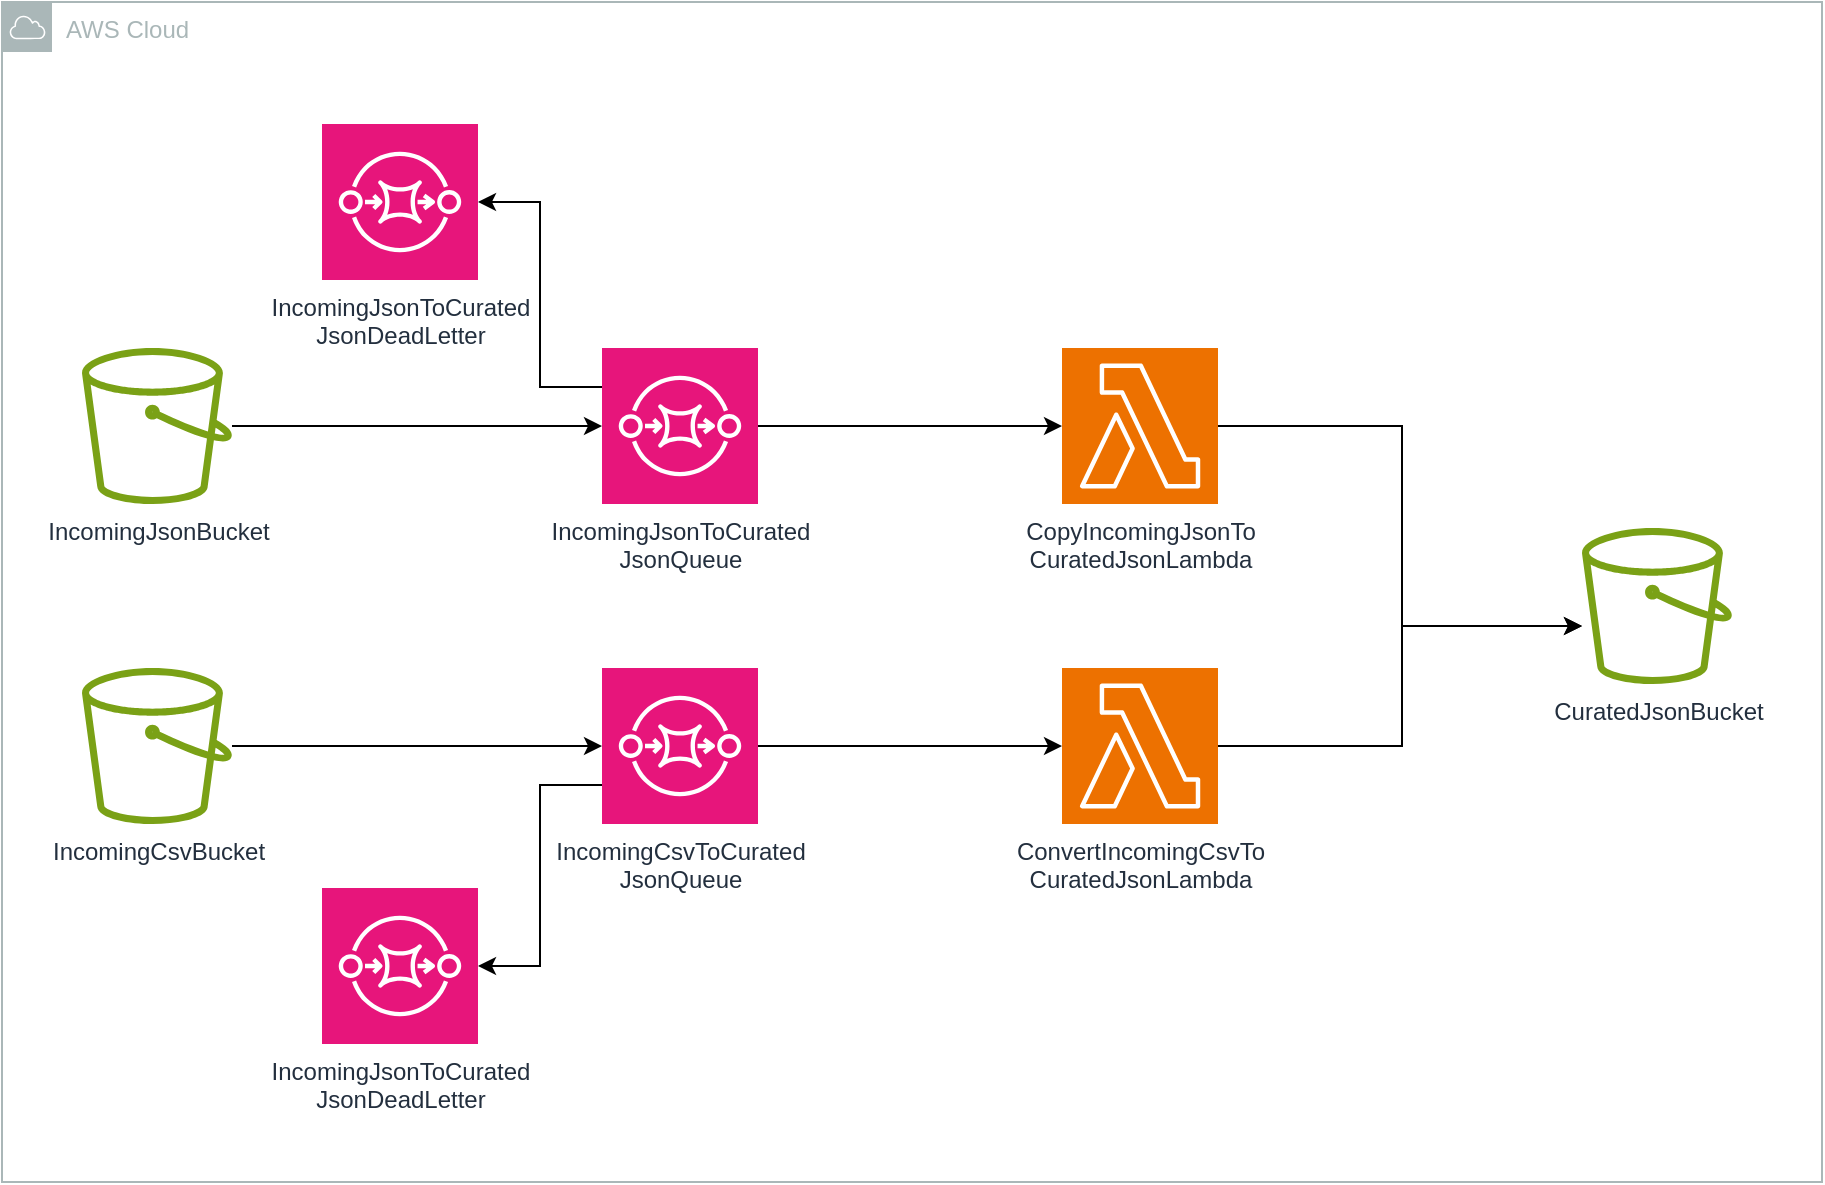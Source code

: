 <mxfile version="22.1.3" type="device">
  <diagram name="Page-1" id="Puxw4YOxwVrxTOoYtXUS">
    <mxGraphModel dx="1638" dy="1011" grid="1" gridSize="10" guides="1" tooltips="1" connect="1" arrows="1" fold="1" page="1" pageScale="1" pageWidth="850" pageHeight="1100" math="0" shadow="0">
      <root>
        <mxCell id="0" />
        <mxCell id="1" parent="0" />
        <mxCell id="w6_tq2W5nl5Cj6GPffqk-1" value="AWS Cloud" style="sketch=0;outlineConnect=0;gradientColor=none;html=1;whiteSpace=wrap;fontSize=12;fontStyle=0;shape=mxgraph.aws4.group;grIcon=mxgraph.aws4.group_aws_cloud;strokeColor=#AAB7B8;fillColor=none;verticalAlign=top;align=left;spacingLeft=30;fontColor=#AAB7B8;dashed=0;" parent="1" vertex="1">
          <mxGeometry x="310" y="117" width="910" height="590" as="geometry" />
        </mxCell>
        <mxCell id="w6_tq2W5nl5Cj6GPffqk-13" style="edgeStyle=orthogonalEdgeStyle;rounded=0;orthogonalLoop=1;jettySize=auto;html=1;" parent="1" source="w6_tq2W5nl5Cj6GPffqk-6" target="w6_tq2W5nl5Cj6GPffqk-8" edge="1">
          <mxGeometry relative="1" as="geometry" />
        </mxCell>
        <mxCell id="w6_tq2W5nl5Cj6GPffqk-6" value="IncomingJsonBucket" style="sketch=0;outlineConnect=0;fontColor=#232F3E;gradientColor=none;fillColor=#7AA116;strokeColor=none;dashed=0;verticalLabelPosition=bottom;verticalAlign=top;align=center;html=1;fontSize=12;fontStyle=0;aspect=fixed;pointerEvents=1;shape=mxgraph.aws4.bucket;" parent="1" vertex="1">
          <mxGeometry x="350" y="290" width="75" height="78" as="geometry" />
        </mxCell>
        <mxCell id="w6_tq2W5nl5Cj6GPffqk-7" value="IncomingCsvBucket" style="sketch=0;outlineConnect=0;fontColor=#232F3E;gradientColor=none;fillColor=#7AA116;strokeColor=none;dashed=0;verticalLabelPosition=bottom;verticalAlign=top;align=center;html=1;fontSize=12;fontStyle=0;aspect=fixed;pointerEvents=1;shape=mxgraph.aws4.bucket;" parent="1" vertex="1">
          <mxGeometry x="350" y="450" width="75" height="78" as="geometry" />
        </mxCell>
        <mxCell id="w6_tq2W5nl5Cj6GPffqk-8" value="IncomingJsonToCurated&lt;br&gt;JsonQueue" style="sketch=0;points=[[0,0,0],[0.25,0,0],[0.5,0,0],[0.75,0,0],[1,0,0],[0,1,0],[0.25,1,0],[0.5,1,0],[0.75,1,0],[1,1,0],[0,0.25,0],[0,0.5,0],[0,0.75,0],[1,0.25,0],[1,0.5,0],[1,0.75,0]];outlineConnect=0;fontColor=#232F3E;fillColor=#E7157B;strokeColor=#ffffff;dashed=0;verticalLabelPosition=bottom;verticalAlign=top;align=center;html=1;fontSize=12;fontStyle=0;aspect=fixed;shape=mxgraph.aws4.resourceIcon;resIcon=mxgraph.aws4.sqs;" parent="1" vertex="1">
          <mxGeometry x="610" y="290" width="78" height="78" as="geometry" />
        </mxCell>
        <mxCell id="w6_tq2W5nl5Cj6GPffqk-9" value="IncomingCsvToCurated&lt;br&gt;JsonQueue" style="sketch=0;points=[[0,0,0],[0.25,0,0],[0.5,0,0],[0.75,0,0],[1,0,0],[0,1,0],[0.25,1,0],[0.5,1,0],[0.75,1,0],[1,1,0],[0,0.25,0],[0,0.5,0],[0,0.75,0],[1,0.25,0],[1,0.5,0],[1,0.75,0]];outlineConnect=0;fontColor=#232F3E;fillColor=#E7157B;strokeColor=#ffffff;dashed=0;verticalLabelPosition=bottom;verticalAlign=top;align=center;html=1;fontSize=12;fontStyle=0;aspect=fixed;shape=mxgraph.aws4.resourceIcon;resIcon=mxgraph.aws4.sqs;" parent="1" vertex="1">
          <mxGeometry x="610" y="450" width="78" height="78" as="geometry" />
        </mxCell>
        <mxCell id="w6_tq2W5nl5Cj6GPffqk-10" value="IncomingJsonToCurated&lt;br&gt;JsonDeadLetter" style="sketch=0;points=[[0,0,0],[0.25,0,0],[0.5,0,0],[0.75,0,0],[1,0,0],[0,1,0],[0.25,1,0],[0.5,1,0],[0.75,1,0],[1,1,0],[0,0.25,0],[0,0.5,0],[0,0.75,0],[1,0.25,0],[1,0.5,0],[1,0.75,0]];outlineConnect=0;fontColor=#232F3E;fillColor=#E7157B;strokeColor=#ffffff;dashed=0;verticalLabelPosition=bottom;verticalAlign=top;align=center;html=1;fontSize=12;fontStyle=0;aspect=fixed;shape=mxgraph.aws4.resourceIcon;resIcon=mxgraph.aws4.sqs;" parent="1" vertex="1">
          <mxGeometry x="470" y="178" width="78" height="78" as="geometry" />
        </mxCell>
        <mxCell id="w6_tq2W5nl5Cj6GPffqk-11" value="IncomingJsonToCurated&lt;br&gt;JsonDeadLetter" style="sketch=0;points=[[0,0,0],[0.25,0,0],[0.5,0,0],[0.75,0,0],[1,0,0],[0,1,0],[0.25,1,0],[0.5,1,0],[0.75,1,0],[1,1,0],[0,0.25,0],[0,0.5,0],[0,0.75,0],[1,0.25,0],[1,0.5,0],[1,0.75,0]];outlineConnect=0;fontColor=#232F3E;fillColor=#E7157B;strokeColor=#ffffff;dashed=0;verticalLabelPosition=bottom;verticalAlign=top;align=center;html=1;fontSize=12;fontStyle=0;aspect=fixed;shape=mxgraph.aws4.resourceIcon;resIcon=mxgraph.aws4.sqs;" parent="1" vertex="1">
          <mxGeometry x="470" y="560" width="78" height="78" as="geometry" />
        </mxCell>
        <mxCell id="w6_tq2W5nl5Cj6GPffqk-14" style="edgeStyle=orthogonalEdgeStyle;rounded=0;orthogonalLoop=1;jettySize=auto;html=1;entryX=0;entryY=0.5;entryDx=0;entryDy=0;entryPerimeter=0;" parent="1" source="w6_tq2W5nl5Cj6GPffqk-7" target="w6_tq2W5nl5Cj6GPffqk-9" edge="1">
          <mxGeometry relative="1" as="geometry" />
        </mxCell>
        <mxCell id="w6_tq2W5nl5Cj6GPffqk-17" style="edgeStyle=orthogonalEdgeStyle;rounded=0;orthogonalLoop=1;jettySize=auto;html=1;entryX=1;entryY=0.5;entryDx=0;entryDy=0;entryPerimeter=0;exitX=0;exitY=0.75;exitDx=0;exitDy=0;exitPerimeter=0;" parent="1" source="w6_tq2W5nl5Cj6GPffqk-9" target="w6_tq2W5nl5Cj6GPffqk-11" edge="1">
          <mxGeometry relative="1" as="geometry" />
        </mxCell>
        <mxCell id="w6_tq2W5nl5Cj6GPffqk-18" style="edgeStyle=orthogonalEdgeStyle;rounded=0;orthogonalLoop=1;jettySize=auto;html=1;entryX=1;entryY=0.5;entryDx=0;entryDy=0;entryPerimeter=0;exitX=0;exitY=0.25;exitDx=0;exitDy=0;exitPerimeter=0;" parent="1" source="w6_tq2W5nl5Cj6GPffqk-8" target="w6_tq2W5nl5Cj6GPffqk-10" edge="1">
          <mxGeometry relative="1" as="geometry" />
        </mxCell>
        <mxCell id="w6_tq2W5nl5Cj6GPffqk-31" style="edgeStyle=orthogonalEdgeStyle;rounded=0;orthogonalLoop=1;jettySize=auto;html=1;" parent="1" source="w6_tq2W5nl5Cj6GPffqk-20" target="w6_tq2W5nl5Cj6GPffqk-24" edge="1">
          <mxGeometry relative="1" as="geometry">
            <Array as="points">
              <mxPoint x="1010" y="329" />
              <mxPoint x="1010" y="429" />
            </Array>
          </mxGeometry>
        </mxCell>
        <mxCell id="w6_tq2W5nl5Cj6GPffqk-20" value="CopyIncomingJsonTo&lt;br&gt;CuratedJsonLambda" style="sketch=0;points=[[0,0,0],[0.25,0,0],[0.5,0,0],[0.75,0,0],[1,0,0],[0,1,0],[0.25,1,0],[0.5,1,0],[0.75,1,0],[1,1,0],[0,0.25,0],[0,0.5,0],[0,0.75,0],[1,0.25,0],[1,0.5,0],[1,0.75,0]];outlineConnect=0;fontColor=#232F3E;fillColor=#ED7100;strokeColor=#ffffff;dashed=0;verticalLabelPosition=bottom;verticalAlign=top;align=center;html=1;fontSize=12;fontStyle=0;aspect=fixed;shape=mxgraph.aws4.resourceIcon;resIcon=mxgraph.aws4.lambda;" parent="1" vertex="1">
          <mxGeometry x="840" y="290" width="78" height="78" as="geometry" />
        </mxCell>
        <mxCell id="w6_tq2W5nl5Cj6GPffqk-21" style="edgeStyle=orthogonalEdgeStyle;rounded=0;orthogonalLoop=1;jettySize=auto;html=1;entryX=0;entryY=0.5;entryDx=0;entryDy=0;entryPerimeter=0;" parent="1" source="w6_tq2W5nl5Cj6GPffqk-8" target="w6_tq2W5nl5Cj6GPffqk-20" edge="1">
          <mxGeometry relative="1" as="geometry" />
        </mxCell>
        <mxCell id="w6_tq2W5nl5Cj6GPffqk-30" style="edgeStyle=orthogonalEdgeStyle;rounded=0;orthogonalLoop=1;jettySize=auto;html=1;" parent="1" source="w6_tq2W5nl5Cj6GPffqk-22" target="w6_tq2W5nl5Cj6GPffqk-24" edge="1">
          <mxGeometry relative="1" as="geometry">
            <Array as="points">
              <mxPoint x="1010" y="489" />
              <mxPoint x="1010" y="429" />
            </Array>
          </mxGeometry>
        </mxCell>
        <mxCell id="w6_tq2W5nl5Cj6GPffqk-22" value="ConvertIncomingCsvTo&lt;br&gt;CuratedJsonLambda" style="sketch=0;points=[[0,0,0],[0.25,0,0],[0.5,0,0],[0.75,0,0],[1,0,0],[0,1,0],[0.25,1,0],[0.5,1,0],[0.75,1,0],[1,1,0],[0,0.25,0],[0,0.5,0],[0,0.75,0],[1,0.25,0],[1,0.5,0],[1,0.75,0]];outlineConnect=0;fontColor=#232F3E;fillColor=#ED7100;strokeColor=#ffffff;dashed=0;verticalLabelPosition=bottom;verticalAlign=top;align=center;html=1;fontSize=12;fontStyle=0;aspect=fixed;shape=mxgraph.aws4.resourceIcon;resIcon=mxgraph.aws4.lambda;" parent="1" vertex="1">
          <mxGeometry x="840" y="450" width="78" height="78" as="geometry" />
        </mxCell>
        <mxCell id="w6_tq2W5nl5Cj6GPffqk-23" style="edgeStyle=orthogonalEdgeStyle;rounded=0;orthogonalLoop=1;jettySize=auto;html=1;entryX=0;entryY=0.5;entryDx=0;entryDy=0;entryPerimeter=0;" parent="1" source="w6_tq2W5nl5Cj6GPffqk-9" target="w6_tq2W5nl5Cj6GPffqk-22" edge="1">
          <mxGeometry relative="1" as="geometry" />
        </mxCell>
        <mxCell id="w6_tq2W5nl5Cj6GPffqk-24" value="CuratedJsonBucket" style="sketch=0;outlineConnect=0;fontColor=#232F3E;gradientColor=none;fillColor=#7AA116;strokeColor=none;dashed=0;verticalLabelPosition=bottom;verticalAlign=top;align=center;html=1;fontSize=12;fontStyle=0;aspect=fixed;pointerEvents=1;shape=mxgraph.aws4.bucket;" parent="1" vertex="1">
          <mxGeometry x="1100" y="380" width="75" height="78" as="geometry" />
        </mxCell>
      </root>
    </mxGraphModel>
  </diagram>
</mxfile>
